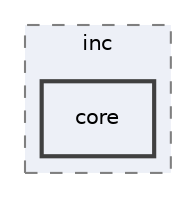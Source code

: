 digraph "packages/eazyai/inc/core"
{
 // INTERACTIVE_SVG=YES
 // LATEX_PDF_SIZE
  bgcolor="transparent";
  edge [fontname="Helvetica",fontsize="10",labelfontname="Helvetica",labelfontsize="10"];
  node [fontname="Helvetica",fontsize="10",shape=record];
  compound=true
  subgraph clusterdir_30c2b4d0ab2755739a7e8627765b8009 {
    graph [ bgcolor="#edf0f7", pencolor="grey50", style="filled,dashed,", label="inc", fontname="Helvetica", fontsize="10", URL="dir_30c2b4d0ab2755739a7e8627765b8009.html"]
  dir_670104bfe0775e6b92fedf4c76cf5cdc [shape=box, label="core", style="filled,bold,", fillcolor="#edf0f7", color="grey25", URL="dir_670104bfe0775e6b92fedf4c76cf5cdc.html"];
  }
}
